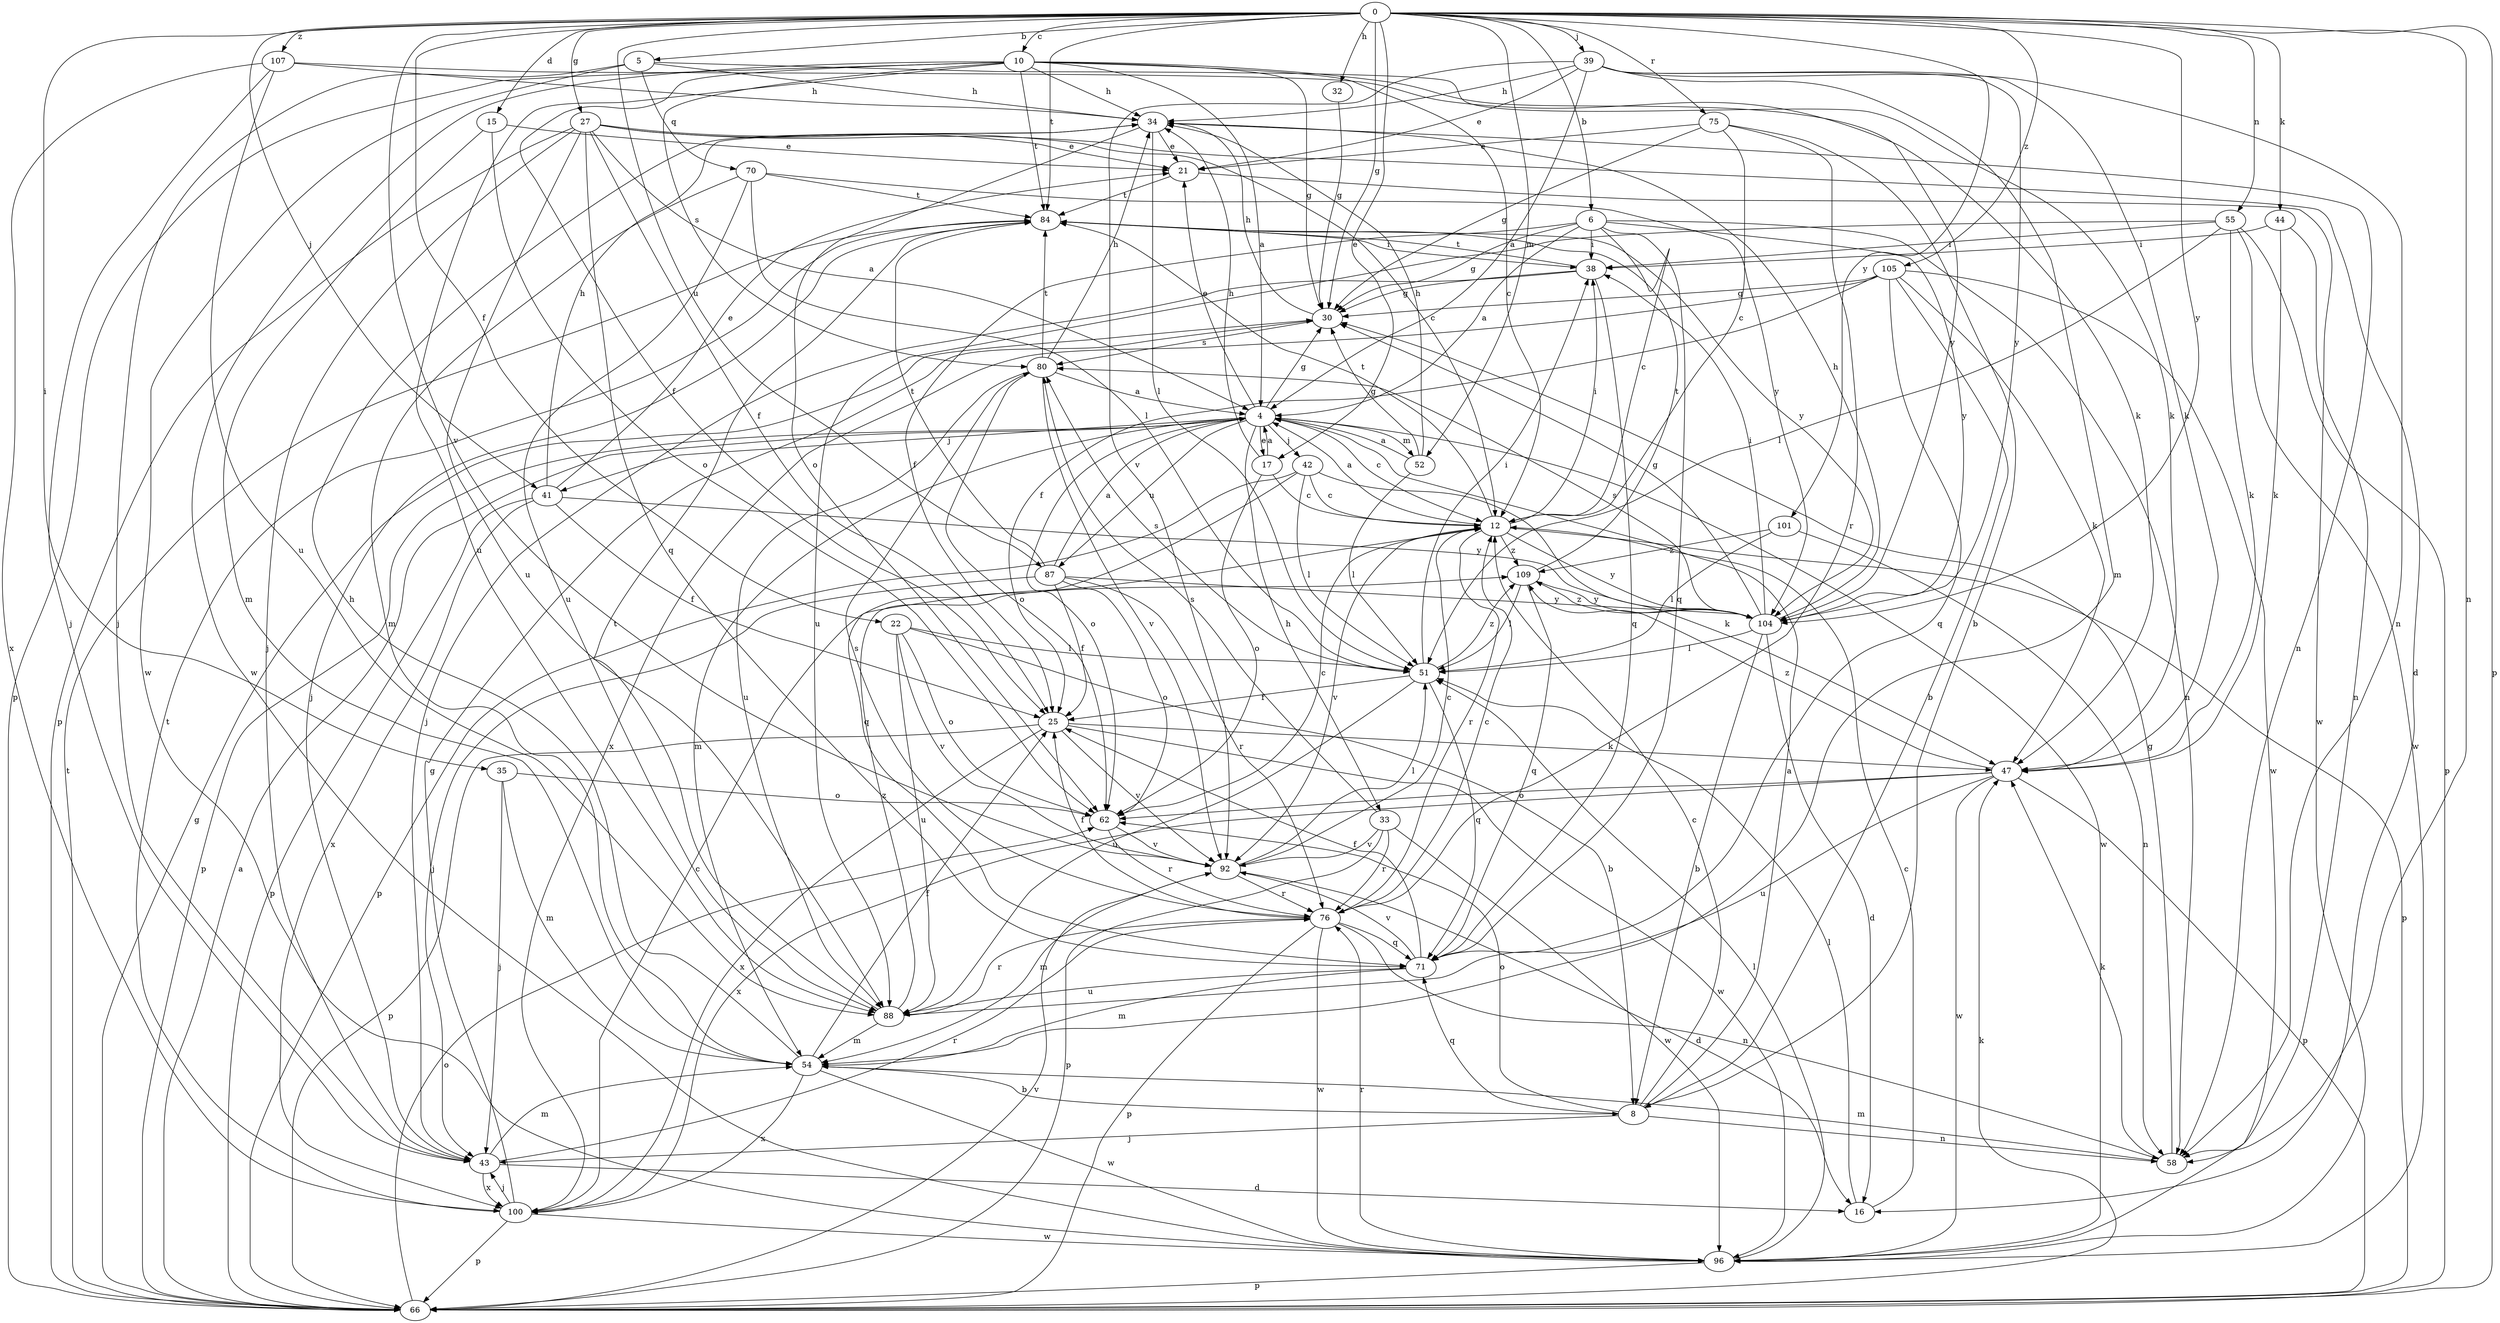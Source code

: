strict digraph  {
0;
4;
5;
6;
8;
10;
12;
15;
16;
17;
21;
22;
25;
27;
30;
32;
33;
34;
35;
38;
39;
41;
42;
43;
44;
47;
51;
52;
54;
55;
58;
62;
66;
70;
71;
75;
76;
80;
84;
87;
88;
92;
96;
100;
101;
104;
105;
107;
109;
0 -> 5  [label=b];
0 -> 6  [label=b];
0 -> 10  [label=c];
0 -> 15  [label=d];
0 -> 17  [label=e];
0 -> 22  [label=f];
0 -> 27  [label=g];
0 -> 30  [label=g];
0 -> 32  [label=h];
0 -> 35  [label=i];
0 -> 39  [label=j];
0 -> 41  [label=j];
0 -> 44  [label=k];
0 -> 52  [label=m];
0 -> 55  [label=n];
0 -> 58  [label=n];
0 -> 66  [label=p];
0 -> 75  [label=r];
0 -> 84  [label=t];
0 -> 87  [label=u];
0 -> 92  [label=v];
0 -> 101  [label=y];
0 -> 104  [label=y];
0 -> 105  [label=z];
0 -> 107  [label=z];
4 -> 12  [label=c];
4 -> 17  [label=e];
4 -> 21  [label=e];
4 -> 30  [label=g];
4 -> 33  [label=h];
4 -> 41  [label=j];
4 -> 42  [label=j];
4 -> 52  [label=m];
4 -> 54  [label=m];
4 -> 62  [label=o];
4 -> 66  [label=p];
4 -> 87  [label=u];
4 -> 96  [label=w];
5 -> 34  [label=h];
5 -> 43  [label=j];
5 -> 47  [label=k];
5 -> 70  [label=q];
5 -> 96  [label=w];
6 -> 4  [label=a];
6 -> 12  [label=c];
6 -> 25  [label=f];
6 -> 30  [label=g];
6 -> 38  [label=i];
6 -> 58  [label=n];
6 -> 71  [label=q];
6 -> 104  [label=y];
8 -> 4  [label=a];
8 -> 12  [label=c];
8 -> 43  [label=j];
8 -> 58  [label=n];
8 -> 62  [label=o];
8 -> 71  [label=q];
10 -> 4  [label=a];
10 -> 12  [label=c];
10 -> 25  [label=f];
10 -> 30  [label=g];
10 -> 34  [label=h];
10 -> 66  [label=p];
10 -> 80  [label=s];
10 -> 84  [label=t];
10 -> 88  [label=u];
10 -> 96  [label=w];
10 -> 104  [label=y];
12 -> 4  [label=a];
12 -> 38  [label=i];
12 -> 66  [label=p];
12 -> 76  [label=r];
12 -> 84  [label=t];
12 -> 92  [label=v];
12 -> 104  [label=y];
12 -> 109  [label=z];
15 -> 21  [label=e];
15 -> 54  [label=m];
15 -> 62  [label=o];
16 -> 12  [label=c];
16 -> 51  [label=l];
17 -> 4  [label=a];
17 -> 12  [label=c];
17 -> 34  [label=h];
17 -> 62  [label=o];
21 -> 84  [label=t];
21 -> 96  [label=w];
22 -> 8  [label=b];
22 -> 51  [label=l];
22 -> 62  [label=o];
22 -> 88  [label=u];
22 -> 92  [label=v];
25 -> 47  [label=k];
25 -> 66  [label=p];
25 -> 92  [label=v];
25 -> 96  [label=w];
25 -> 100  [label=x];
27 -> 4  [label=a];
27 -> 12  [label=c];
27 -> 16  [label=d];
27 -> 21  [label=e];
27 -> 25  [label=f];
27 -> 43  [label=j];
27 -> 66  [label=p];
27 -> 71  [label=q];
27 -> 88  [label=u];
30 -> 34  [label=h];
30 -> 80  [label=s];
32 -> 30  [label=g];
33 -> 66  [label=p];
33 -> 76  [label=r];
33 -> 80  [label=s];
33 -> 92  [label=v];
33 -> 96  [label=w];
34 -> 21  [label=e];
34 -> 51  [label=l];
34 -> 58  [label=n];
34 -> 62  [label=o];
35 -> 43  [label=j];
35 -> 54  [label=m];
35 -> 62  [label=o];
38 -> 30  [label=g];
38 -> 43  [label=j];
38 -> 71  [label=q];
38 -> 84  [label=t];
39 -> 4  [label=a];
39 -> 21  [label=e];
39 -> 34  [label=h];
39 -> 47  [label=k];
39 -> 54  [label=m];
39 -> 58  [label=n];
39 -> 92  [label=v];
39 -> 104  [label=y];
41 -> 21  [label=e];
41 -> 25  [label=f];
41 -> 34  [label=h];
41 -> 66  [label=p];
41 -> 100  [label=x];
41 -> 104  [label=y];
42 -> 12  [label=c];
42 -> 47  [label=k];
42 -> 51  [label=l];
42 -> 66  [label=p];
42 -> 71  [label=q];
43 -> 16  [label=d];
43 -> 54  [label=m];
43 -> 76  [label=r];
43 -> 100  [label=x];
44 -> 38  [label=i];
44 -> 47  [label=k];
44 -> 58  [label=n];
47 -> 62  [label=o];
47 -> 66  [label=p];
47 -> 88  [label=u];
47 -> 96  [label=w];
47 -> 100  [label=x];
47 -> 109  [label=z];
51 -> 25  [label=f];
51 -> 38  [label=i];
51 -> 71  [label=q];
51 -> 80  [label=s];
51 -> 88  [label=u];
51 -> 109  [label=z];
52 -> 4  [label=a];
52 -> 30  [label=g];
52 -> 34  [label=h];
52 -> 51  [label=l];
54 -> 8  [label=b];
54 -> 25  [label=f];
54 -> 34  [label=h];
54 -> 96  [label=w];
54 -> 100  [label=x];
55 -> 38  [label=i];
55 -> 47  [label=k];
55 -> 51  [label=l];
55 -> 66  [label=p];
55 -> 88  [label=u];
55 -> 96  [label=w];
58 -> 30  [label=g];
58 -> 47  [label=k];
58 -> 54  [label=m];
62 -> 12  [label=c];
62 -> 76  [label=r];
62 -> 92  [label=v];
66 -> 4  [label=a];
66 -> 30  [label=g];
66 -> 47  [label=k];
66 -> 62  [label=o];
66 -> 84  [label=t];
66 -> 92  [label=v];
70 -> 51  [label=l];
70 -> 54  [label=m];
70 -> 84  [label=t];
70 -> 88  [label=u];
70 -> 104  [label=y];
71 -> 25  [label=f];
71 -> 54  [label=m];
71 -> 88  [label=u];
71 -> 92  [label=v];
75 -> 8  [label=b];
75 -> 12  [label=c];
75 -> 21  [label=e];
75 -> 30  [label=g];
75 -> 76  [label=r];
76 -> 12  [label=c];
76 -> 25  [label=f];
76 -> 58  [label=n];
76 -> 66  [label=p];
76 -> 71  [label=q];
76 -> 80  [label=s];
76 -> 96  [label=w];
80 -> 4  [label=a];
80 -> 34  [label=h];
80 -> 62  [label=o];
80 -> 84  [label=t];
80 -> 88  [label=u];
80 -> 92  [label=v];
84 -> 38  [label=i];
84 -> 43  [label=j];
84 -> 104  [label=y];
87 -> 4  [label=a];
87 -> 25  [label=f];
87 -> 43  [label=j];
87 -> 62  [label=o];
87 -> 76  [label=r];
87 -> 84  [label=t];
87 -> 104  [label=y];
88 -> 54  [label=m];
88 -> 76  [label=r];
88 -> 84  [label=t];
88 -> 109  [label=z];
92 -> 12  [label=c];
92 -> 16  [label=d];
92 -> 51  [label=l];
92 -> 54  [label=m];
92 -> 76  [label=r];
96 -> 51  [label=l];
96 -> 66  [label=p];
96 -> 76  [label=r];
100 -> 12  [label=c];
100 -> 30  [label=g];
100 -> 43  [label=j];
100 -> 66  [label=p];
100 -> 84  [label=t];
100 -> 96  [label=w];
101 -> 51  [label=l];
101 -> 58  [label=n];
101 -> 109  [label=z];
104 -> 8  [label=b];
104 -> 16  [label=d];
104 -> 30  [label=g];
104 -> 34  [label=h];
104 -> 38  [label=i];
104 -> 51  [label=l];
104 -> 80  [label=s];
104 -> 109  [label=z];
105 -> 8  [label=b];
105 -> 25  [label=f];
105 -> 30  [label=g];
105 -> 47  [label=k];
105 -> 71  [label=q];
105 -> 96  [label=w];
105 -> 100  [label=x];
107 -> 34  [label=h];
107 -> 43  [label=j];
107 -> 47  [label=k];
107 -> 88  [label=u];
107 -> 100  [label=x];
109 -> 51  [label=l];
109 -> 71  [label=q];
109 -> 84  [label=t];
109 -> 104  [label=y];
}
